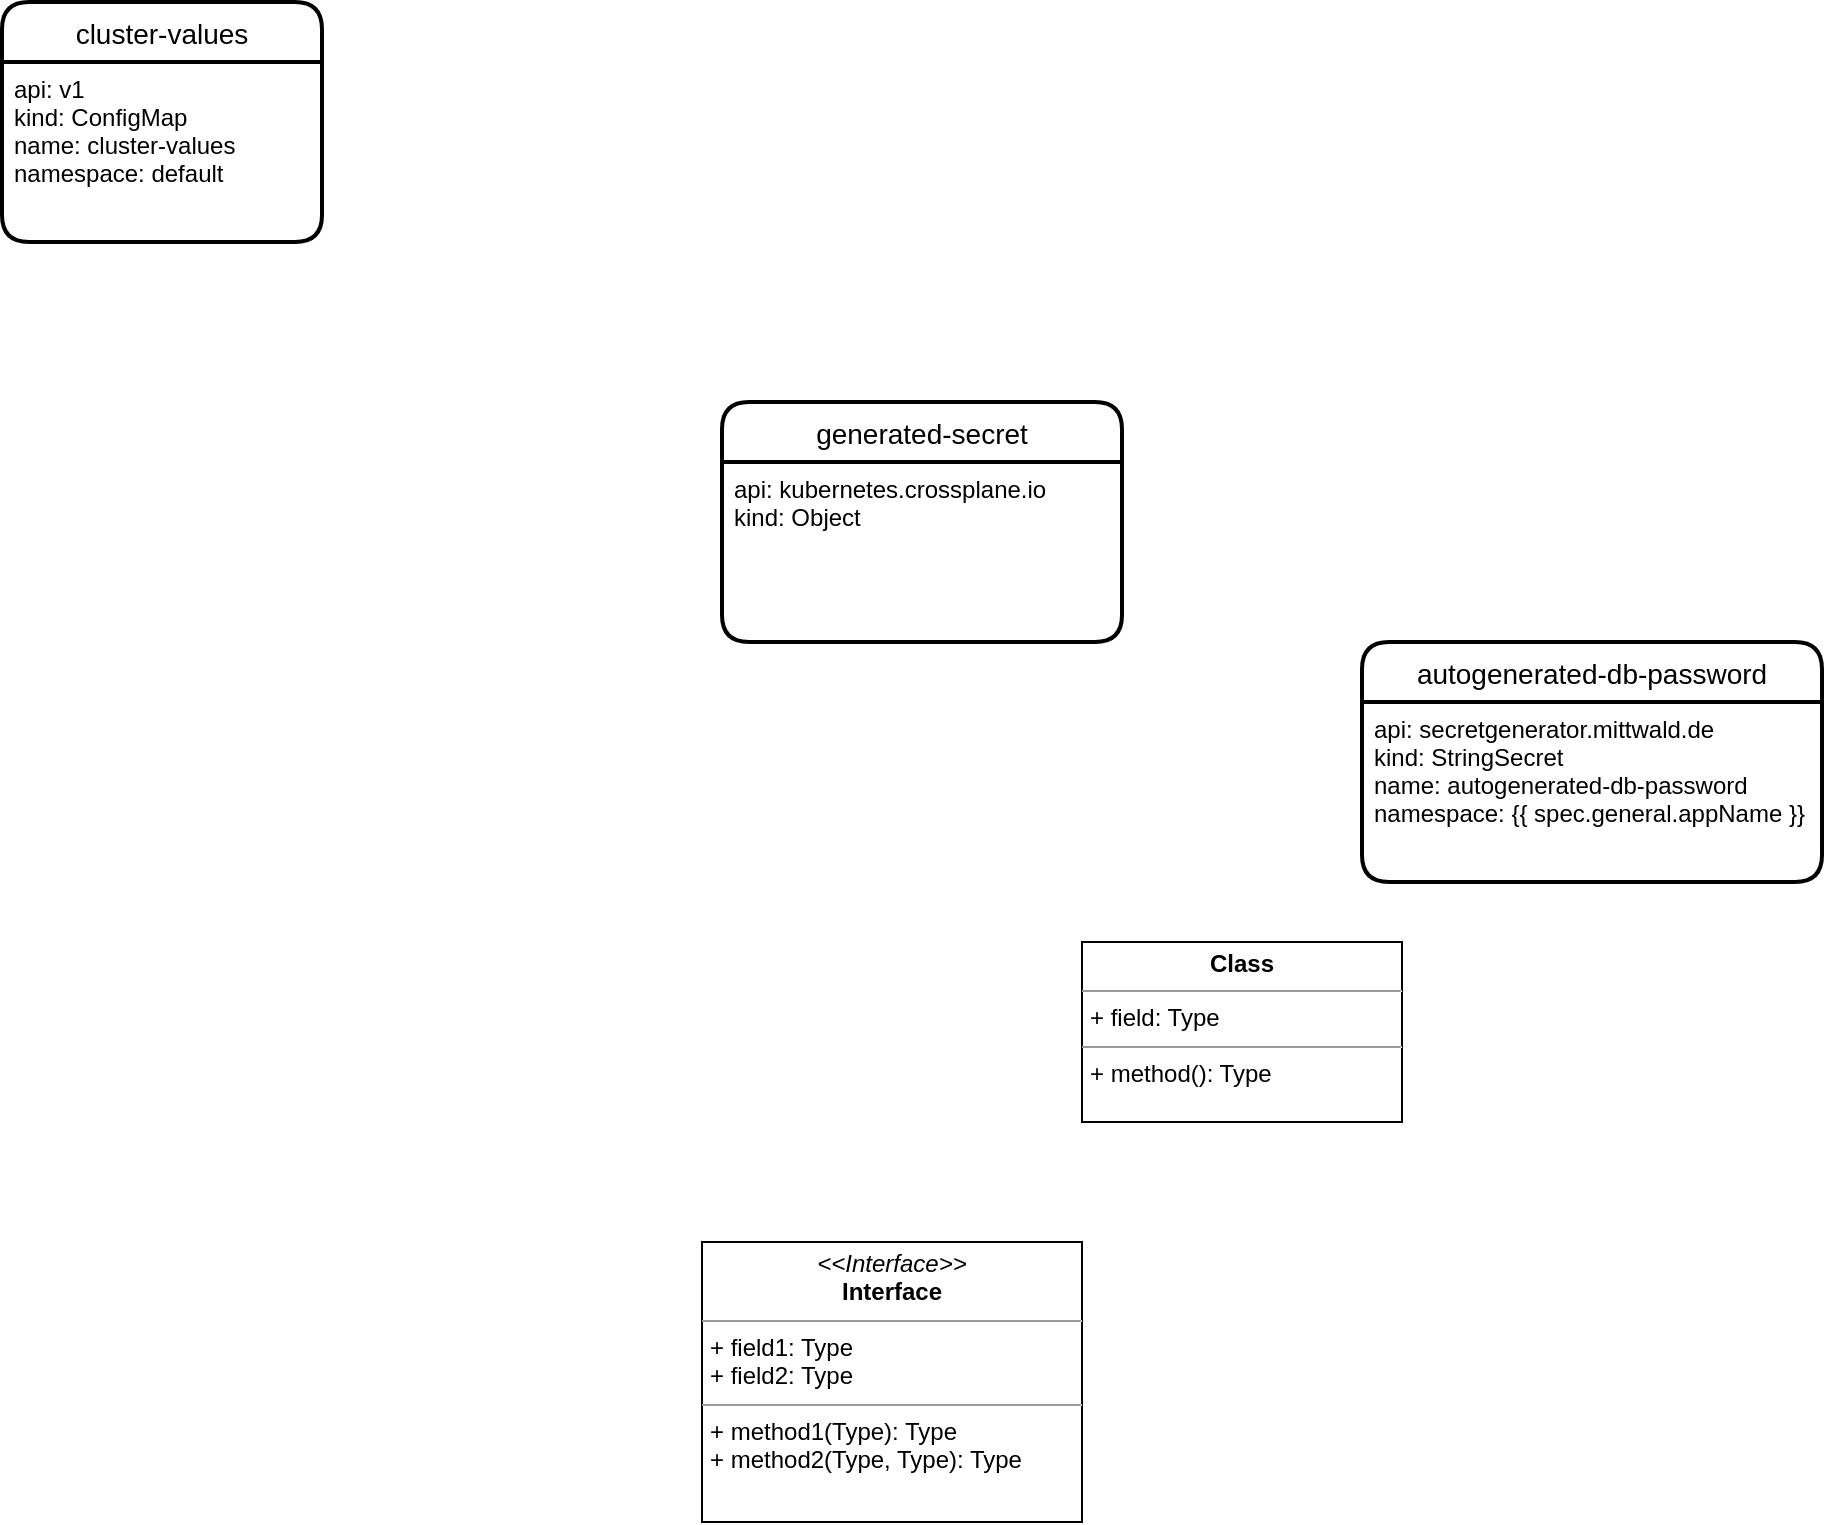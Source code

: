 <mxfile version="20.3.0" type="device"><diagram id="UXRbnJZkfko3dioyzeAG" name="Page-1"><mxGraphModel dx="2466" dy="1161" grid="1" gridSize="10" guides="1" tooltips="1" connect="1" arrows="1" fold="1" page="0" pageScale="1" pageWidth="1169" pageHeight="827" math="0" shadow="0"><root><mxCell id="0"/><mxCell id="1" parent="0"/><mxCell id="9zJrRG761D-zniFanKS6-2" value="generated-secret" style="swimlane;childLayout=stackLayout;horizontal=1;startSize=30;horizontalStack=0;rounded=1;fontSize=14;fontStyle=0;strokeWidth=2;resizeParent=0;resizeLast=1;shadow=0;dashed=0;align=center;" vertex="1" parent="1"><mxGeometry x="320" y="280" width="200" height="120" as="geometry"/></mxCell><mxCell id="9zJrRG761D-zniFanKS6-3" value="api: kubernetes.crossplane.io&#10;kind: Object" style="align=left;strokeColor=none;fillColor=none;spacingLeft=4;fontSize=12;verticalAlign=top;resizable=0;rotatable=0;part=1;" vertex="1" parent="9zJrRG761D-zniFanKS6-2"><mxGeometry y="30" width="200" height="90" as="geometry"/></mxCell><mxCell id="9zJrRG761D-zniFanKS6-7" value="autogenerated-db-password" style="swimlane;childLayout=stackLayout;horizontal=1;startSize=30;horizontalStack=0;rounded=1;fontSize=14;fontStyle=0;strokeWidth=2;resizeParent=0;resizeLast=1;shadow=0;dashed=0;align=center;" vertex="1" parent="1"><mxGeometry x="640" y="400" width="230" height="120" as="geometry"/></mxCell><mxCell id="9zJrRG761D-zniFanKS6-8" value="api: secretgenerator.mittwald.de&#10;kind: StringSecret&#10;name: autogenerated-db-password&#10;namespace: {{ spec.general.appName }}" style="align=left;strokeColor=none;fillColor=none;spacingLeft=4;fontSize=12;verticalAlign=top;resizable=0;rotatable=0;part=1;" vertex="1" parent="9zJrRG761D-zniFanKS6-7"><mxGeometry y="30" width="230" height="90" as="geometry"/></mxCell><mxCell id="9zJrRG761D-zniFanKS6-9" value="cluster-values" style="swimlane;childLayout=stackLayout;horizontal=1;startSize=30;horizontalStack=0;rounded=1;fontSize=14;fontStyle=0;strokeWidth=2;resizeParent=0;resizeLast=1;shadow=0;dashed=0;align=center;" vertex="1" parent="1"><mxGeometry x="-40" y="80" width="160" height="120" as="geometry"/></mxCell><mxCell id="9zJrRG761D-zniFanKS6-10" value="api: v1&#10;kind: ConfigMap&#10;name: cluster-values&#10;namespace: default" style="align=left;strokeColor=none;fillColor=none;spacingLeft=4;fontSize=12;verticalAlign=top;resizable=0;rotatable=0;part=1;" vertex="1" parent="9zJrRG761D-zniFanKS6-9"><mxGeometry y="30" width="160" height="90" as="geometry"/></mxCell><mxCell id="9zJrRG761D-zniFanKS6-11" value="&lt;p style=&quot;margin:0px;margin-top:4px;text-align:center;&quot;&gt;&lt;b&gt;Class&lt;/b&gt;&lt;/p&gt;&lt;hr size=&quot;1&quot;/&gt;&lt;p style=&quot;margin:0px;margin-left:4px;&quot;&gt;+ field: Type&lt;/p&gt;&lt;hr size=&quot;1&quot;/&gt;&lt;p style=&quot;margin:0px;margin-left:4px;&quot;&gt;+ method(): Type&lt;/p&gt;" style="verticalAlign=top;align=left;overflow=fill;fontSize=12;fontFamily=Helvetica;html=1;" vertex="1" parent="1"><mxGeometry x="500" y="550" width="160" height="90" as="geometry"/></mxCell><mxCell id="9zJrRG761D-zniFanKS6-12" value="&lt;p style=&quot;margin:0px;margin-top:4px;text-align:center;&quot;&gt;&lt;i&gt;&amp;lt;&amp;lt;Interface&amp;gt;&amp;gt;&lt;/i&gt;&lt;br/&gt;&lt;b&gt;Interface&lt;/b&gt;&lt;/p&gt;&lt;hr size=&quot;1&quot;/&gt;&lt;p style=&quot;margin:0px;margin-left:4px;&quot;&gt;+ field1: Type&lt;br/&gt;+ field2: Type&lt;/p&gt;&lt;hr size=&quot;1&quot;/&gt;&lt;p style=&quot;margin:0px;margin-left:4px;&quot;&gt;+ method1(Type): Type&lt;br/&gt;+ method2(Type, Type): Type&lt;/p&gt;" style="verticalAlign=top;align=left;overflow=fill;fontSize=12;fontFamily=Helvetica;html=1;" vertex="1" parent="1"><mxGeometry x="310" y="700" width="190" height="140" as="geometry"/></mxCell></root></mxGraphModel></diagram></mxfile>
